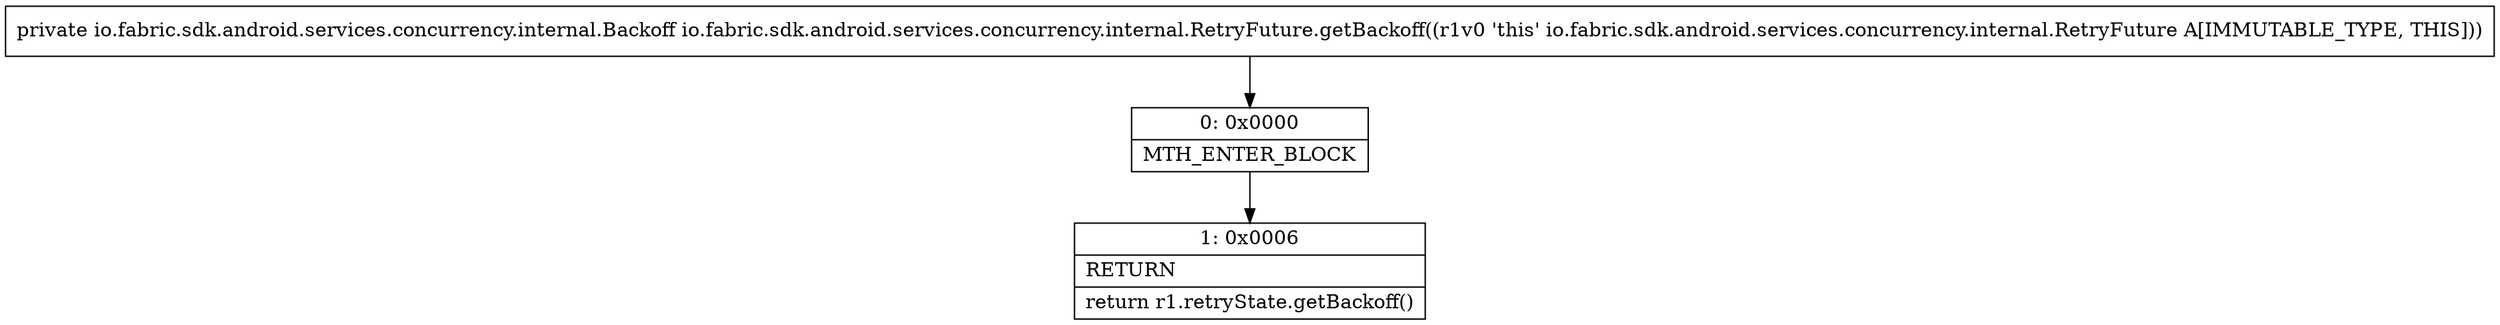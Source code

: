 digraph "CFG forio.fabric.sdk.android.services.concurrency.internal.RetryFuture.getBackoff()Lio\/fabric\/sdk\/android\/services\/concurrency\/internal\/Backoff;" {
Node_0 [shape=record,label="{0\:\ 0x0000|MTH_ENTER_BLOCK\l}"];
Node_1 [shape=record,label="{1\:\ 0x0006|RETURN\l|return r1.retryState.getBackoff()\l}"];
MethodNode[shape=record,label="{private io.fabric.sdk.android.services.concurrency.internal.Backoff io.fabric.sdk.android.services.concurrency.internal.RetryFuture.getBackoff((r1v0 'this' io.fabric.sdk.android.services.concurrency.internal.RetryFuture A[IMMUTABLE_TYPE, THIS])) }"];
MethodNode -> Node_0;
Node_0 -> Node_1;
}


